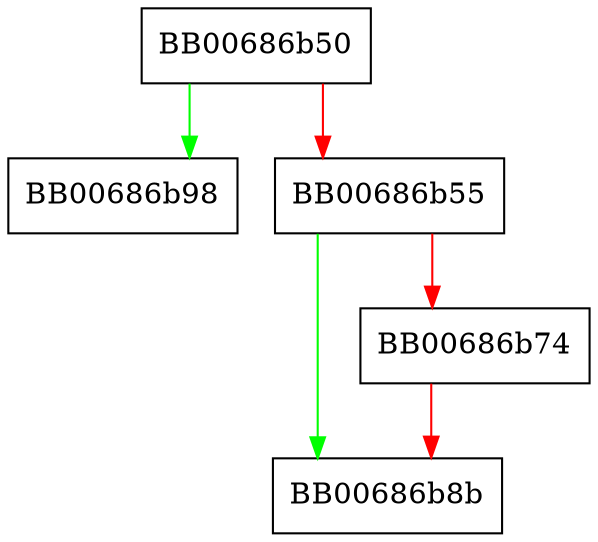digraph X509_NAME_set {
  node [shape="box"];
  graph [splines=ortho];
  BB00686b50 -> BB00686b98 [color="green"];
  BB00686b50 -> BB00686b55 [color="red"];
  BB00686b55 -> BB00686b8b [color="green"];
  BB00686b55 -> BB00686b74 [color="red"];
  BB00686b74 -> BB00686b8b [color="red"];
}